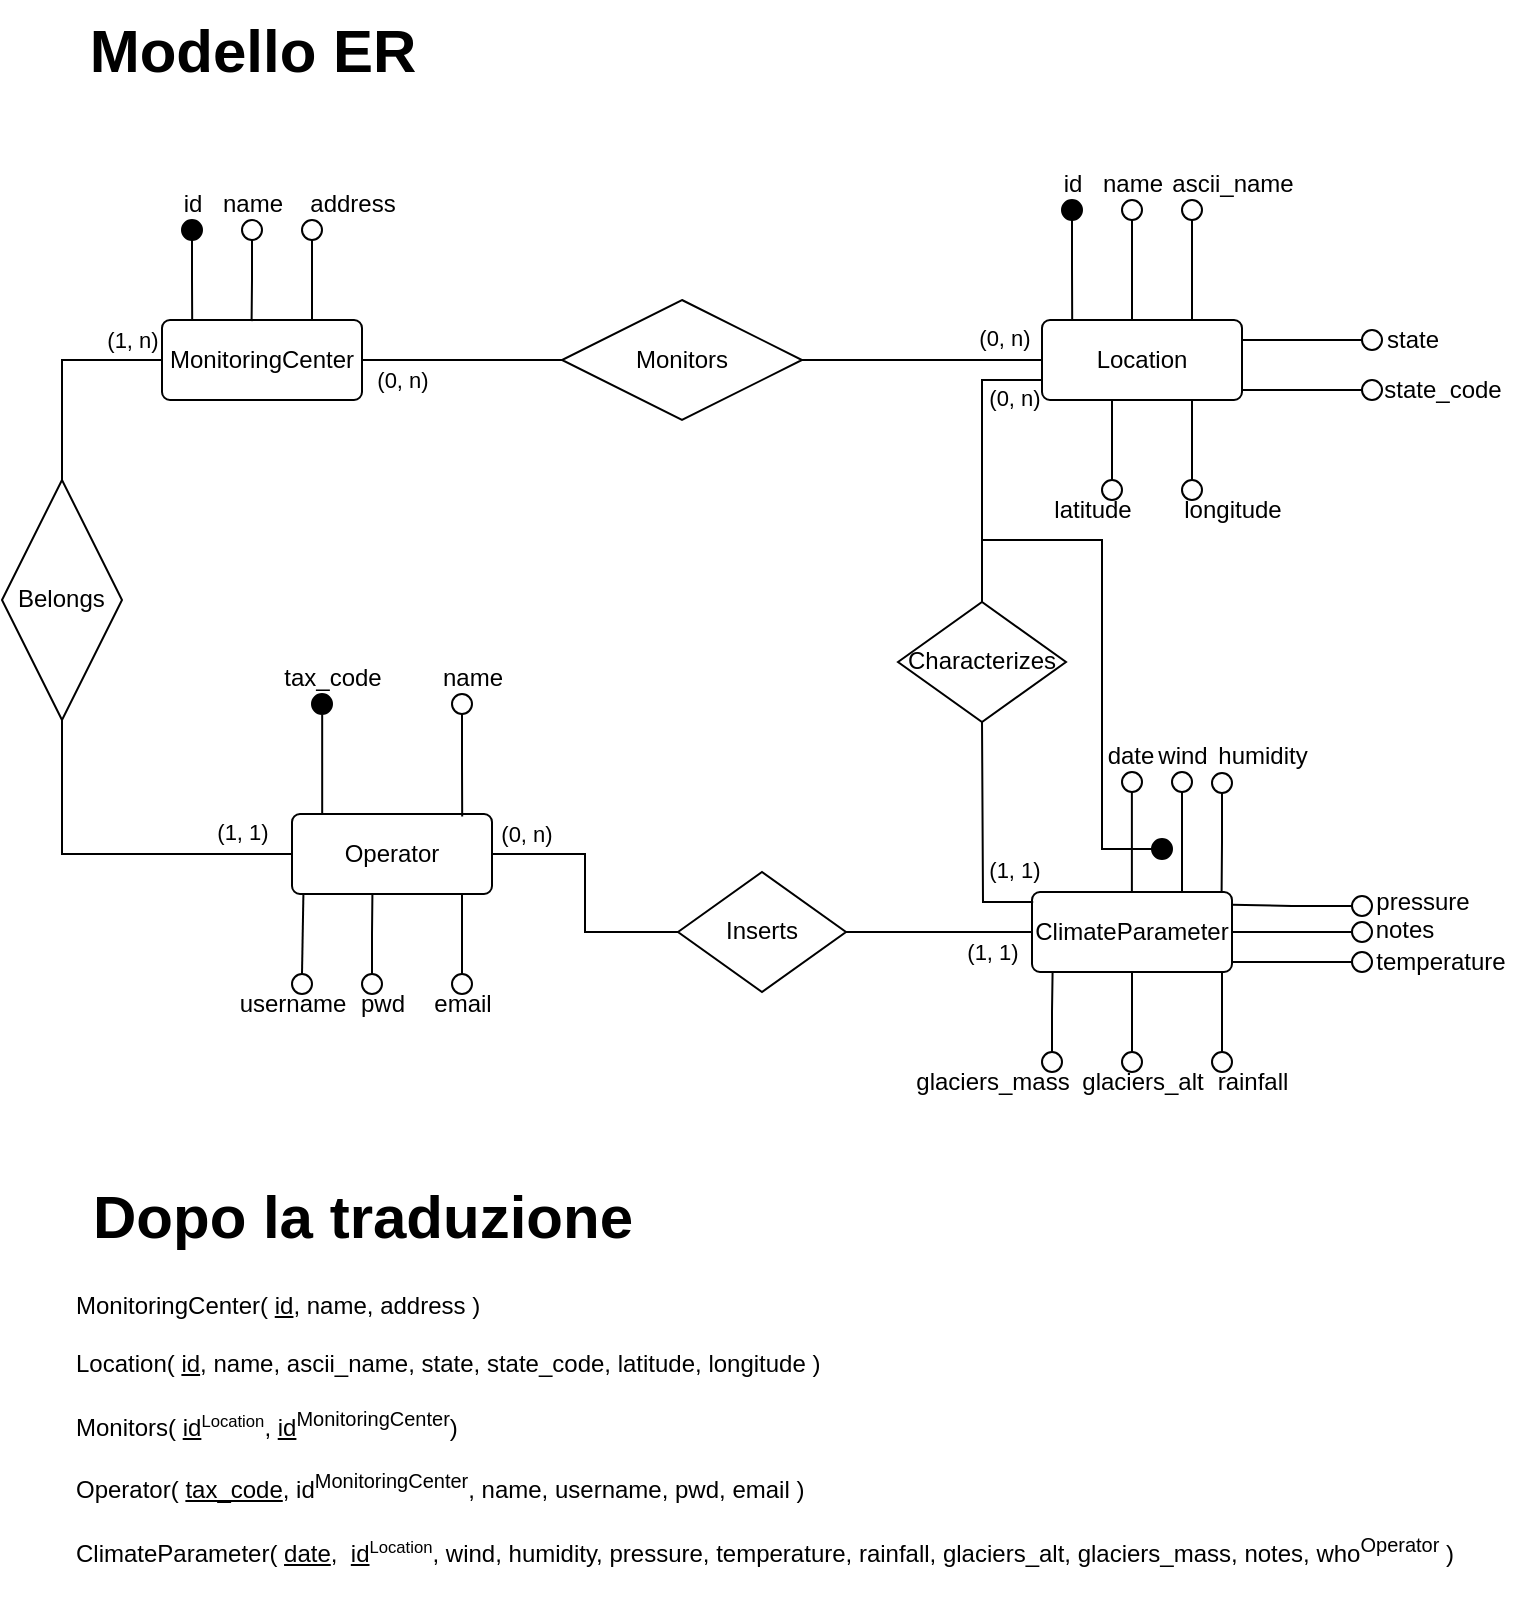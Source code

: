 <mxfile version="24.5.3" type="device">
  <diagram name="Page-1" id="M2ygDt6AlS9Z4o8hw8gd">
    <mxGraphModel dx="1195" dy="1832" grid="0" gridSize="10" guides="1" tooltips="1" connect="1" arrows="1" fold="1" page="1" pageScale="1" pageWidth="850" pageHeight="1100" math="0" shadow="0">
      <root>
        <mxCell id="0" />
        <mxCell id="1" parent="0" />
        <mxCell id="RUyaik-9SG_c_EtYYQ1B-3" value="MonitoringCenter" style="rounded=1;arcSize=10;whiteSpace=wrap;html=1;align=center;" parent="1" vertex="1">
          <mxGeometry x="100" y="110" width="100" height="40" as="geometry" />
        </mxCell>
        <mxCell id="RUyaik-9SG_c_EtYYQ1B-5" value="Monitors" style="shape=rhombus;perimeter=rhombusPerimeter;whiteSpace=wrap;html=1;align=center;" parent="1" vertex="1">
          <mxGeometry x="300" y="100" width="120" height="60" as="geometry" />
        </mxCell>
        <mxCell id="RUyaik-9SG_c_EtYYQ1B-7" style="edgeStyle=orthogonalEdgeStyle;rounded=0;orthogonalLoop=1;jettySize=auto;html=1;entryX=1;entryY=0.5;entryDx=0;entryDy=0;endArrow=none;endFill=0;" parent="1" source="RUyaik-9SG_c_EtYYQ1B-6" target="RUyaik-9SG_c_EtYYQ1B-5" edge="1">
          <mxGeometry relative="1" as="geometry" />
        </mxCell>
        <mxCell id="RUyaik-9SG_c_EtYYQ1B-188" style="edgeStyle=orthogonalEdgeStyle;rounded=0;orthogonalLoop=1;jettySize=auto;html=1;exitX=0;exitY=0.75;exitDx=0;exitDy=0;entryX=1;entryY=0.5;entryDx=0;entryDy=0;endArrow=none;endFill=0;" parent="1" source="RUyaik-9SG_c_EtYYQ1B-6" target="RUyaik-9SG_c_EtYYQ1B-187" edge="1">
          <mxGeometry relative="1" as="geometry">
            <Array as="points">
              <mxPoint x="510" y="140" />
            </Array>
          </mxGeometry>
        </mxCell>
        <mxCell id="RUyaik-9SG_c_EtYYQ1B-6" value="Location" style="rounded=1;arcSize=10;whiteSpace=wrap;html=1;align=center;" parent="1" vertex="1">
          <mxGeometry x="540" y="110" width="100" height="40" as="geometry" />
        </mxCell>
        <mxCell id="RUyaik-9SG_c_EtYYQ1B-8" style="edgeStyle=orthogonalEdgeStyle;rounded=0;orthogonalLoop=1;jettySize=auto;html=1;endArrow=none;endFill=0;" parent="1" source="RUyaik-9SG_c_EtYYQ1B-3" edge="1">
          <mxGeometry relative="1" as="geometry">
            <mxPoint x="300" y="130" as="targetPoint" />
          </mxGeometry>
        </mxCell>
        <mxCell id="RUyaik-9SG_c_EtYYQ1B-9" value="(0, n)" style="edgeLabel;html=1;align=center;verticalAlign=middle;resizable=0;points=[];" parent="RUyaik-9SG_c_EtYYQ1B-8" vertex="1" connectable="0">
          <mxGeometry x="-0.52" y="-3" relative="1" as="geometry">
            <mxPoint x="-4" y="7" as="offset" />
          </mxGeometry>
        </mxCell>
        <mxCell id="RUyaik-9SG_c_EtYYQ1B-10" value="(0, n)" style="edgeLabel;html=1;align=center;verticalAlign=middle;resizable=0;points=[];" parent="1" vertex="1" connectable="0">
          <mxGeometry x="514.998" y="140" as="geometry">
            <mxPoint x="6" y="-21" as="offset" />
          </mxGeometry>
        </mxCell>
        <mxCell id="RUyaik-9SG_c_EtYYQ1B-11" value="" style="ellipse;whiteSpace=wrap;html=1;aspect=fixed;fillColor=#000000;" parent="1" vertex="1">
          <mxGeometry x="110" y="60" width="10" height="10" as="geometry" />
        </mxCell>
        <mxCell id="RUyaik-9SG_c_EtYYQ1B-12" style="edgeStyle=orthogonalEdgeStyle;rounded=0;orthogonalLoop=1;jettySize=auto;html=1;exitX=0.5;exitY=1;exitDx=0;exitDy=0;entryX=0.151;entryY=0.014;entryDx=0;entryDy=0;entryPerimeter=0;endArrow=none;endFill=0;" parent="1" source="RUyaik-9SG_c_EtYYQ1B-11" target="RUyaik-9SG_c_EtYYQ1B-3" edge="1">
          <mxGeometry relative="1" as="geometry" />
        </mxCell>
        <mxCell id="RUyaik-9SG_c_EtYYQ1B-15" value="id" style="text;html=1;align=center;verticalAlign=middle;resizable=0;points=[];autosize=1;strokeColor=none;fillColor=none;" parent="1" vertex="1">
          <mxGeometry x="100" y="37" width="30" height="30" as="geometry" />
        </mxCell>
        <mxCell id="RUyaik-9SG_c_EtYYQ1B-17" value="" style="ellipse;whiteSpace=wrap;html=1;aspect=fixed;fillColor=#FFFFFF;strokeColor=default;" parent="1" vertex="1">
          <mxGeometry x="140" y="60" width="10" height="10" as="geometry" />
        </mxCell>
        <mxCell id="RUyaik-9SG_c_EtYYQ1B-18" style="edgeStyle=orthogonalEdgeStyle;rounded=0;orthogonalLoop=1;jettySize=auto;html=1;exitX=0.5;exitY=1;exitDx=0;exitDy=0;entryX=0.448;entryY=0.014;entryDx=0;entryDy=0;entryPerimeter=0;endArrow=none;endFill=0;" parent="1" source="RUyaik-9SG_c_EtYYQ1B-17" target="RUyaik-9SG_c_EtYYQ1B-3" edge="1">
          <mxGeometry relative="1" as="geometry" />
        </mxCell>
        <mxCell id="RUyaik-9SG_c_EtYYQ1B-19" value="name" style="text;html=1;align=center;verticalAlign=middle;resizable=0;points=[];autosize=1;strokeColor=none;fillColor=none;" parent="1" vertex="1">
          <mxGeometry x="120" y="37" width="50" height="30" as="geometry" />
        </mxCell>
        <mxCell id="RUyaik-9SG_c_EtYYQ1B-22" style="edgeStyle=orthogonalEdgeStyle;rounded=0;orthogonalLoop=1;jettySize=auto;html=1;exitX=0.5;exitY=1;exitDx=0;exitDy=0;entryX=0.75;entryY=0;entryDx=0;entryDy=0;endArrow=none;endFill=0;" parent="1" source="RUyaik-9SG_c_EtYYQ1B-21" target="RUyaik-9SG_c_EtYYQ1B-3" edge="1">
          <mxGeometry relative="1" as="geometry" />
        </mxCell>
        <mxCell id="RUyaik-9SG_c_EtYYQ1B-21" value="" style="ellipse;whiteSpace=wrap;html=1;aspect=fixed;fillColor=#FFFFFF;" parent="1" vertex="1">
          <mxGeometry x="170" y="60" width="10" height="10" as="geometry" />
        </mxCell>
        <mxCell id="RUyaik-9SG_c_EtYYQ1B-23" value="address" style="text;html=1;align=center;verticalAlign=middle;resizable=0;points=[];autosize=1;strokeColor=none;fillColor=none;" parent="1" vertex="1">
          <mxGeometry x="160" y="37" width="70" height="30" as="geometry" />
        </mxCell>
        <mxCell id="RUyaik-9SG_c_EtYYQ1B-24" value="" style="ellipse;whiteSpace=wrap;html=1;aspect=fixed;fillColor=#000000;" parent="1" vertex="1">
          <mxGeometry x="550" y="50" width="10" height="10" as="geometry" />
        </mxCell>
        <mxCell id="RUyaik-9SG_c_EtYYQ1B-25" value="id" style="text;html=1;align=center;verticalAlign=middle;resizable=0;points=[];autosize=1;strokeColor=none;fillColor=none;" parent="1" vertex="1">
          <mxGeometry x="540" y="27" width="30" height="30" as="geometry" />
        </mxCell>
        <mxCell id="RUyaik-9SG_c_EtYYQ1B-26" value="" style="ellipse;whiteSpace=wrap;html=1;aspect=fixed;fillColor=#FFFFFF;strokeColor=default;" parent="1" vertex="1">
          <mxGeometry x="580" y="50" width="10" height="10" as="geometry" />
        </mxCell>
        <mxCell id="RUyaik-9SG_c_EtYYQ1B-27" value="name" style="text;html=1;align=center;verticalAlign=middle;resizable=0;points=[];autosize=1;strokeColor=none;fillColor=none;" parent="1" vertex="1">
          <mxGeometry x="560" y="27" width="50" height="30" as="geometry" />
        </mxCell>
        <mxCell id="RUyaik-9SG_c_EtYYQ1B-32" style="edgeStyle=orthogonalEdgeStyle;rounded=0;orthogonalLoop=1;jettySize=auto;html=1;exitX=0.5;exitY=1;exitDx=0;exitDy=0;entryX=0.75;entryY=0;entryDx=0;entryDy=0;endArrow=none;endFill=0;" parent="1" source="RUyaik-9SG_c_EtYYQ1B-28" target="RUyaik-9SG_c_EtYYQ1B-6" edge="1">
          <mxGeometry relative="1" as="geometry" />
        </mxCell>
        <mxCell id="RUyaik-9SG_c_EtYYQ1B-28" value="" style="ellipse;whiteSpace=wrap;html=1;aspect=fixed;fillColor=#FFFFFF;" parent="1" vertex="1">
          <mxGeometry x="610" y="50" width="10" height="10" as="geometry" />
        </mxCell>
        <mxCell id="RUyaik-9SG_c_EtYYQ1B-29" value="ascii_name" style="text;html=1;align=center;verticalAlign=middle;resizable=0;points=[];autosize=1;strokeColor=none;fillColor=none;" parent="1" vertex="1">
          <mxGeometry x="595" y="27" width="80" height="30" as="geometry" />
        </mxCell>
        <mxCell id="RUyaik-9SG_c_EtYYQ1B-30" style="edgeStyle=orthogonalEdgeStyle;rounded=0;orthogonalLoop=1;jettySize=auto;html=1;entryX=0.151;entryY=0;entryDx=0;entryDy=0;entryPerimeter=0;endArrow=none;endFill=0;" parent="1" source="RUyaik-9SG_c_EtYYQ1B-25" target="RUyaik-9SG_c_EtYYQ1B-6" edge="1">
          <mxGeometry relative="1" as="geometry" />
        </mxCell>
        <mxCell id="RUyaik-9SG_c_EtYYQ1B-31" style="edgeStyle=orthogonalEdgeStyle;rounded=0;orthogonalLoop=1;jettySize=auto;html=1;endArrow=none;endFill=0;" parent="1" edge="1">
          <mxGeometry relative="1" as="geometry">
            <mxPoint x="585" y="60" as="sourcePoint" />
            <mxPoint x="585" y="110" as="targetPoint" />
          </mxGeometry>
        </mxCell>
        <mxCell id="RUyaik-9SG_c_EtYYQ1B-36" value="" style="ellipse;whiteSpace=wrap;html=1;aspect=fixed;fillColor=#FFFFFF;strokeColor=default;" parent="1" vertex="1">
          <mxGeometry x="700" y="115" width="10" height="10" as="geometry" />
        </mxCell>
        <mxCell id="RUyaik-9SG_c_EtYYQ1B-37" style="edgeStyle=orthogonalEdgeStyle;rounded=0;orthogonalLoop=1;jettySize=auto;html=1;endArrow=none;endFill=0;exitX=0;exitY=0.5;exitDx=0;exitDy=0;entryX=1;entryY=0.5;entryDx=0;entryDy=0;" parent="1" source="RUyaik-9SG_c_EtYYQ1B-36" edge="1">
          <mxGeometry relative="1" as="geometry">
            <mxPoint x="705" y="70" as="sourcePoint" />
            <mxPoint x="640" y="120" as="targetPoint" />
          </mxGeometry>
        </mxCell>
        <mxCell id="RUyaik-9SG_c_EtYYQ1B-39" value="state" style="text;html=1;align=center;verticalAlign=middle;resizable=0;points=[];autosize=1;strokeColor=none;fillColor=none;" parent="1" vertex="1">
          <mxGeometry x="700" y="105" width="50" height="30" as="geometry" />
        </mxCell>
        <mxCell id="RUyaik-9SG_c_EtYYQ1B-40" value="" style="ellipse;whiteSpace=wrap;html=1;aspect=fixed;fillColor=#FFFFFF;strokeColor=default;" parent="1" vertex="1">
          <mxGeometry x="700" y="140" width="10" height="10" as="geometry" />
        </mxCell>
        <mxCell id="RUyaik-9SG_c_EtYYQ1B-41" style="edgeStyle=orthogonalEdgeStyle;rounded=0;orthogonalLoop=1;jettySize=auto;html=1;endArrow=none;endFill=0;exitX=0;exitY=0.5;exitDx=0;exitDy=0;" parent="1" source="RUyaik-9SG_c_EtYYQ1B-40" edge="1">
          <mxGeometry relative="1" as="geometry">
            <mxPoint x="705" y="95" as="sourcePoint" />
            <mxPoint x="640" y="145" as="targetPoint" />
          </mxGeometry>
        </mxCell>
        <mxCell id="RUyaik-9SG_c_EtYYQ1B-44" value="state_code" style="text;html=1;align=center;verticalAlign=middle;resizable=0;points=[];autosize=1;strokeColor=none;fillColor=none;" parent="1" vertex="1">
          <mxGeometry x="700" y="130" width="80" height="30" as="geometry" />
        </mxCell>
        <mxCell id="RUyaik-9SG_c_EtYYQ1B-46" value="" style="ellipse;whiteSpace=wrap;html=1;aspect=fixed;fillColor=#FFFFFF;strokeColor=default;" parent="1" vertex="1">
          <mxGeometry x="570" y="190" width="10" height="10" as="geometry" />
        </mxCell>
        <mxCell id="RUyaik-9SG_c_EtYYQ1B-47" style="edgeStyle=orthogonalEdgeStyle;rounded=0;orthogonalLoop=1;jettySize=auto;html=1;entryX=0.35;entryY=1;entryDx=0;entryDy=0;entryPerimeter=0;endArrow=none;endFill=0;" parent="1" source="RUyaik-9SG_c_EtYYQ1B-46" target="RUyaik-9SG_c_EtYYQ1B-6" edge="1">
          <mxGeometry relative="1" as="geometry" />
        </mxCell>
        <mxCell id="RUyaik-9SG_c_EtYYQ1B-49" style="edgeStyle=orthogonalEdgeStyle;rounded=0;orthogonalLoop=1;jettySize=auto;html=1;entryX=0.75;entryY=1;entryDx=0;entryDy=0;endArrow=none;endFill=0;" parent="1" source="RUyaik-9SG_c_EtYYQ1B-48" target="RUyaik-9SG_c_EtYYQ1B-6" edge="1">
          <mxGeometry relative="1" as="geometry" />
        </mxCell>
        <mxCell id="RUyaik-9SG_c_EtYYQ1B-48" value="" style="ellipse;whiteSpace=wrap;html=1;aspect=fixed;fillColor=#FFFFFF;strokeColor=default;" parent="1" vertex="1">
          <mxGeometry x="610" y="190" width="10" height="10" as="geometry" />
        </mxCell>
        <mxCell id="RUyaik-9SG_c_EtYYQ1B-50" value="latitude" style="text;html=1;align=center;verticalAlign=middle;resizable=0;points=[];autosize=1;strokeColor=none;fillColor=none;" parent="1" vertex="1">
          <mxGeometry x="535" y="190" width="60" height="30" as="geometry" />
        </mxCell>
        <mxCell id="RUyaik-9SG_c_EtYYQ1B-51" value="longitude" style="text;html=1;align=center;verticalAlign=middle;resizable=0;points=[];autosize=1;strokeColor=none;fillColor=none;" parent="1" vertex="1">
          <mxGeometry x="600" y="190" width="70" height="30" as="geometry" />
        </mxCell>
        <mxCell id="RUyaik-9SG_c_EtYYQ1B-140" style="edgeStyle=orthogonalEdgeStyle;rounded=0;orthogonalLoop=1;jettySize=auto;html=1;exitX=0;exitY=0.5;exitDx=0;exitDy=0;entryX=0;entryY=0.5;entryDx=0;entryDy=0;endArrow=none;endFill=0;" parent="1" source="RUyaik-9SG_c_EtYYQ1B-115" target="RUyaik-9SG_c_EtYYQ1B-139" edge="1">
          <mxGeometry relative="1" as="geometry" />
        </mxCell>
        <mxCell id="RUyaik-9SG_c_EtYYQ1B-202" value="(1, 1)" style="edgeLabel;html=1;align=center;verticalAlign=middle;resizable=0;points=[];" parent="RUyaik-9SG_c_EtYYQ1B-140" vertex="1" connectable="0">
          <mxGeometry x="-0.684" y="-2" relative="1" as="geometry">
            <mxPoint x="4" y="-9" as="offset" />
          </mxGeometry>
        </mxCell>
        <mxCell id="RUyaik-9SG_c_EtYYQ1B-115" value="Operator" style="rounded=1;arcSize=10;whiteSpace=wrap;html=1;align=center;" parent="1" vertex="1">
          <mxGeometry x="165" y="357" width="100" height="40" as="geometry" />
        </mxCell>
        <mxCell id="RUyaik-9SG_c_EtYYQ1B-117" value="" style="ellipse;whiteSpace=wrap;html=1;aspect=fixed;fillColor=#000000;" parent="1" vertex="1">
          <mxGeometry x="175" y="297" width="10" height="10" as="geometry" />
        </mxCell>
        <mxCell id="RUyaik-9SG_c_EtYYQ1B-119" value="" style="ellipse;whiteSpace=wrap;html=1;aspect=fixed;fillColor=#FFFFFF;strokeColor=default;" parent="1" vertex="1">
          <mxGeometry x="245" y="297" width="10" height="10" as="geometry" />
        </mxCell>
        <mxCell id="RUyaik-9SG_c_EtYYQ1B-120" value="name" style="text;html=1;align=center;verticalAlign=middle;resizable=0;points=[];autosize=1;strokeColor=none;fillColor=none;" parent="1" vertex="1">
          <mxGeometry x="230" y="274" width="50" height="30" as="geometry" />
        </mxCell>
        <mxCell id="RUyaik-9SG_c_EtYYQ1B-123" value="tax_code" style="text;html=1;align=center;verticalAlign=middle;resizable=0;points=[];autosize=1;strokeColor=none;fillColor=none;" parent="1" vertex="1">
          <mxGeometry x="150" y="274" width="70" height="30" as="geometry" />
        </mxCell>
        <mxCell id="RUyaik-9SG_c_EtYYQ1B-124" style="edgeStyle=orthogonalEdgeStyle;rounded=0;orthogonalLoop=1;jettySize=auto;html=1;entryX=0.151;entryY=0;entryDx=0;entryDy=0;entryPerimeter=0;endArrow=none;endFill=0;exitX=0.509;exitY=1.037;exitDx=0;exitDy=0;exitPerimeter=0;" parent="1" source="RUyaik-9SG_c_EtYYQ1B-117" target="RUyaik-9SG_c_EtYYQ1B-115" edge="1">
          <mxGeometry relative="1" as="geometry">
            <mxPoint x="180" y="314" as="sourcePoint" />
          </mxGeometry>
        </mxCell>
        <mxCell id="RUyaik-9SG_c_EtYYQ1B-125" style="edgeStyle=orthogonalEdgeStyle;rounded=0;orthogonalLoop=1;jettySize=auto;html=1;endArrow=none;endFill=0;exitX=0.5;exitY=1;exitDx=0;exitDy=0;entryX=0.851;entryY=0.031;entryDx=0;entryDy=0;entryPerimeter=0;" parent="1" source="RUyaik-9SG_c_EtYYQ1B-119" target="RUyaik-9SG_c_EtYYQ1B-115" edge="1">
          <mxGeometry relative="1" as="geometry">
            <mxPoint x="210" y="307" as="sourcePoint" />
            <mxPoint x="210" y="357" as="targetPoint" />
            <Array as="points" />
          </mxGeometry>
        </mxCell>
        <mxCell id="RUyaik-9SG_c_EtYYQ1B-126" value="" style="ellipse;whiteSpace=wrap;html=1;aspect=fixed;fillColor=#FFFFFF;strokeColor=default;" parent="1" vertex="1">
          <mxGeometry x="245" y="437" width="10" height="10" as="geometry" />
        </mxCell>
        <mxCell id="RUyaik-9SG_c_EtYYQ1B-127" style="edgeStyle=orthogonalEdgeStyle;rounded=0;orthogonalLoop=1;jettySize=auto;html=1;endArrow=none;endFill=0;exitX=0.5;exitY=0;exitDx=0;exitDy=0;entryX=0.85;entryY=0.999;entryDx=0;entryDy=0;entryPerimeter=0;" parent="1" source="RUyaik-9SG_c_EtYYQ1B-126" target="RUyaik-9SG_c_EtYYQ1B-115" edge="1">
          <mxGeometry relative="1" as="geometry">
            <mxPoint x="330" y="317" as="sourcePoint" />
            <mxPoint x="265" y="367" as="targetPoint" />
          </mxGeometry>
        </mxCell>
        <mxCell id="RUyaik-9SG_c_EtYYQ1B-128" value="email" style="text;html=1;align=center;verticalAlign=middle;resizable=0;points=[];autosize=1;strokeColor=none;fillColor=none;" parent="1" vertex="1">
          <mxGeometry x="225" y="437" width="50" height="30" as="geometry" />
        </mxCell>
        <mxCell id="RUyaik-9SG_c_EtYYQ1B-129" value="" style="ellipse;whiteSpace=wrap;html=1;aspect=fixed;fillColor=#FFFFFF;strokeColor=default;" parent="1" vertex="1">
          <mxGeometry x="165" y="437" width="10" height="10" as="geometry" />
        </mxCell>
        <mxCell id="RUyaik-9SG_c_EtYYQ1B-130" style="edgeStyle=orthogonalEdgeStyle;rounded=0;orthogonalLoop=1;jettySize=auto;html=1;endArrow=none;endFill=0;exitX=0.5;exitY=0;exitDx=0;exitDy=0;entryX=0.057;entryY=1.004;entryDx=0;entryDy=0;entryPerimeter=0;" parent="1" source="RUyaik-9SG_c_EtYYQ1B-129" target="RUyaik-9SG_c_EtYYQ1B-115" edge="1">
          <mxGeometry relative="1" as="geometry">
            <mxPoint x="190" y="440" as="sourcePoint" />
            <mxPoint x="265" y="392" as="targetPoint" />
            <Array as="points">
              <mxPoint x="170" y="437" />
              <mxPoint x="170" y="397" />
            </Array>
          </mxGeometry>
        </mxCell>
        <mxCell id="RUyaik-9SG_c_EtYYQ1B-131" value="username" style="text;html=1;align=center;verticalAlign=middle;resizable=0;points=[];autosize=1;strokeColor=none;fillColor=none;" parent="1" vertex="1">
          <mxGeometry x="125" y="437" width="80" height="30" as="geometry" />
        </mxCell>
        <mxCell id="RUyaik-9SG_c_EtYYQ1B-134" style="edgeStyle=orthogonalEdgeStyle;rounded=0;orthogonalLoop=1;jettySize=auto;html=1;entryX=0.402;entryY=1.009;entryDx=0;entryDy=0;endArrow=none;endFill=0;entryPerimeter=0;" parent="1" source="RUyaik-9SG_c_EtYYQ1B-135" target="RUyaik-9SG_c_EtYYQ1B-115" edge="1">
          <mxGeometry relative="1" as="geometry" />
        </mxCell>
        <mxCell id="RUyaik-9SG_c_EtYYQ1B-135" value="" style="ellipse;whiteSpace=wrap;html=1;aspect=fixed;fillColor=#FFFFFF;strokeColor=default;" parent="1" vertex="1">
          <mxGeometry x="200" y="437" width="10" height="10" as="geometry" />
        </mxCell>
        <mxCell id="RUyaik-9SG_c_EtYYQ1B-137" value="pwd" style="text;html=1;align=center;verticalAlign=middle;resizable=0;points=[];autosize=1;strokeColor=none;fillColor=none;" parent="1" vertex="1">
          <mxGeometry x="185" y="437" width="50" height="30" as="geometry" />
        </mxCell>
        <mxCell id="RUyaik-9SG_c_EtYYQ1B-141" style="edgeStyle=orthogonalEdgeStyle;rounded=0;orthogonalLoop=1;jettySize=auto;html=1;exitX=1;exitY=0.5;exitDx=0;exitDy=0;entryX=0;entryY=0.5;entryDx=0;entryDy=0;endArrow=none;endFill=0;" parent="1" source="RUyaik-9SG_c_EtYYQ1B-139" target="RUyaik-9SG_c_EtYYQ1B-3" edge="1">
          <mxGeometry relative="1" as="geometry">
            <mxPoint x="90" y="130" as="targetPoint" />
          </mxGeometry>
        </mxCell>
        <mxCell id="RUyaik-9SG_c_EtYYQ1B-203" value="(1, n)" style="edgeLabel;html=1;align=center;verticalAlign=middle;resizable=0;points=[];" parent="RUyaik-9SG_c_EtYYQ1B-141" vertex="1" connectable="0">
          <mxGeometry x="0.723" relative="1" as="geometry">
            <mxPoint y="-10" as="offset" />
          </mxGeometry>
        </mxCell>
        <mxCell id="RUyaik-9SG_c_EtYYQ1B-139" value="Belongs" style="shape=rhombus;perimeter=rhombusPerimeter;whiteSpace=wrap;html=1;align=center;rotation=-90;textDirection=vertical-rl;" parent="1" vertex="1">
          <mxGeometry x="-10" y="220" width="120" height="60" as="geometry" />
        </mxCell>
        <mxCell id="RUyaik-9SG_c_EtYYQ1B-148" value="&lt;b&gt;&lt;font style=&quot;font-size: 30px;&quot;&gt;Modello ER&lt;/font&gt;&lt;/b&gt;" style="text;html=1;align=center;verticalAlign=middle;resizable=0;points=[];autosize=1;strokeColor=none;fillColor=none;" parent="1" vertex="1">
          <mxGeometry x="50" y="-50" width="190" height="50" as="geometry" />
        </mxCell>
        <mxCell id="RUyaik-9SG_c_EtYYQ1B-150" value="ClimateParameter" style="rounded=1;arcSize=10;whiteSpace=wrap;html=1;align=center;" parent="1" vertex="1">
          <mxGeometry x="535" y="396" width="100" height="40" as="geometry" />
        </mxCell>
        <mxCell id="RUyaik-9SG_c_EtYYQ1B-154" value="" style="ellipse;whiteSpace=wrap;html=1;aspect=fixed;fillColor=#FFFFFF;strokeColor=default;" parent="1" vertex="1">
          <mxGeometry x="580" y="336" width="10" height="10" as="geometry" />
        </mxCell>
        <mxCell id="RUyaik-9SG_c_EtYYQ1B-155" value="date" style="text;html=1;align=center;verticalAlign=middle;resizable=0;points=[];autosize=1;strokeColor=none;fillColor=none;" parent="1" vertex="1">
          <mxGeometry x="559" y="313" width="50" height="30" as="geometry" />
        </mxCell>
        <mxCell id="RUyaik-9SG_c_EtYYQ1B-156" style="edgeStyle=orthogonalEdgeStyle;rounded=0;orthogonalLoop=1;jettySize=auto;html=1;exitX=0.5;exitY=1;exitDx=0;exitDy=0;entryX=0.75;entryY=0;entryDx=0;entryDy=0;endArrow=none;endFill=0;" parent="1" source="RUyaik-9SG_c_EtYYQ1B-157" target="RUyaik-9SG_c_EtYYQ1B-150" edge="1">
          <mxGeometry relative="1" as="geometry" />
        </mxCell>
        <mxCell id="RUyaik-9SG_c_EtYYQ1B-157" value="" style="ellipse;whiteSpace=wrap;html=1;aspect=fixed;fillColor=#FFFFFF;" parent="1" vertex="1">
          <mxGeometry x="605" y="336" width="10" height="10" as="geometry" />
        </mxCell>
        <mxCell id="RUyaik-9SG_c_EtYYQ1B-158" value="wind" style="text;html=1;align=center;verticalAlign=middle;resizable=0;points=[];autosize=1;strokeColor=none;fillColor=none;" parent="1" vertex="1">
          <mxGeometry x="585" y="313" width="50" height="30" as="geometry" />
        </mxCell>
        <mxCell id="RUyaik-9SG_c_EtYYQ1B-160" style="edgeStyle=orthogonalEdgeStyle;rounded=0;orthogonalLoop=1;jettySize=auto;html=1;endArrow=none;endFill=0;" parent="1" edge="1">
          <mxGeometry relative="1" as="geometry">
            <mxPoint x="584.94" y="346" as="sourcePoint" />
            <mxPoint x="584.94" y="396" as="targetPoint" />
          </mxGeometry>
        </mxCell>
        <mxCell id="RUyaik-9SG_c_EtYYQ1B-161" value="" style="ellipse;whiteSpace=wrap;html=1;aspect=fixed;fillColor=#FFFFFF;strokeColor=default;" parent="1" vertex="1">
          <mxGeometry x="695" y="398" width="10" height="10" as="geometry" />
        </mxCell>
        <mxCell id="RUyaik-9SG_c_EtYYQ1B-162" style="edgeStyle=orthogonalEdgeStyle;rounded=0;orthogonalLoop=1;jettySize=auto;html=1;endArrow=none;endFill=0;exitX=0;exitY=0.5;exitDx=0;exitDy=0;entryX=1.001;entryY=0.16;entryDx=0;entryDy=0;entryPerimeter=0;" parent="1" source="RUyaik-9SG_c_EtYYQ1B-161" target="RUyaik-9SG_c_EtYYQ1B-150" edge="1">
          <mxGeometry relative="1" as="geometry">
            <mxPoint x="700" y="356" as="sourcePoint" />
            <mxPoint x="635" y="406" as="targetPoint" />
          </mxGeometry>
        </mxCell>
        <mxCell id="RUyaik-9SG_c_EtYYQ1B-163" value="pressure" style="text;html=1;align=center;verticalAlign=middle;resizable=0;points=[];autosize=1;strokeColor=none;fillColor=none;" parent="1" vertex="1">
          <mxGeometry x="695" y="386" width="70" height="30" as="geometry" />
        </mxCell>
        <mxCell id="RUyaik-9SG_c_EtYYQ1B-164" value="" style="ellipse;whiteSpace=wrap;html=1;aspect=fixed;fillColor=#FFFFFF;strokeColor=default;" parent="1" vertex="1">
          <mxGeometry x="695" y="426" width="10" height="10" as="geometry" />
        </mxCell>
        <mxCell id="RUyaik-9SG_c_EtYYQ1B-165" style="edgeStyle=orthogonalEdgeStyle;rounded=0;orthogonalLoop=1;jettySize=auto;html=1;endArrow=none;endFill=0;exitX=0;exitY=0.5;exitDx=0;exitDy=0;" parent="1" source="RUyaik-9SG_c_EtYYQ1B-164" edge="1">
          <mxGeometry relative="1" as="geometry">
            <mxPoint x="700" y="381" as="sourcePoint" />
            <mxPoint x="635" y="431" as="targetPoint" />
          </mxGeometry>
        </mxCell>
        <mxCell id="RUyaik-9SG_c_EtYYQ1B-166" value="temperature" style="text;html=1;align=center;verticalAlign=middle;resizable=0;points=[];autosize=1;strokeColor=none;fillColor=none;" parent="1" vertex="1">
          <mxGeometry x="694" y="416" width="90" height="30" as="geometry" />
        </mxCell>
        <mxCell id="RUyaik-9SG_c_EtYYQ1B-167" value="" style="ellipse;whiteSpace=wrap;html=1;aspect=fixed;fillColor=#FFFFFF;strokeColor=default;" parent="1" vertex="1">
          <mxGeometry x="580" y="476" width="10" height="10" as="geometry" />
        </mxCell>
        <mxCell id="RUyaik-9SG_c_EtYYQ1B-168" style="edgeStyle=orthogonalEdgeStyle;rounded=0;orthogonalLoop=1;jettySize=auto;html=1;entryX=0.5;entryY=1;entryDx=0;entryDy=0;endArrow=none;endFill=0;" parent="1" source="RUyaik-9SG_c_EtYYQ1B-167" target="RUyaik-9SG_c_EtYYQ1B-150" edge="1">
          <mxGeometry relative="1" as="geometry" />
        </mxCell>
        <mxCell id="RUyaik-9SG_c_EtYYQ1B-169" style="edgeStyle=orthogonalEdgeStyle;rounded=0;orthogonalLoop=1;jettySize=auto;html=1;entryX=0.95;entryY=1.009;entryDx=0;entryDy=0;endArrow=none;endFill=0;entryPerimeter=0;" parent="1" source="RUyaik-9SG_c_EtYYQ1B-170" target="RUyaik-9SG_c_EtYYQ1B-150" edge="1">
          <mxGeometry relative="1" as="geometry" />
        </mxCell>
        <mxCell id="RUyaik-9SG_c_EtYYQ1B-170" value="" style="ellipse;whiteSpace=wrap;html=1;aspect=fixed;fillColor=#FFFFFF;strokeColor=default;" parent="1" vertex="1">
          <mxGeometry x="625" y="476" width="10" height="10" as="geometry" />
        </mxCell>
        <mxCell id="RUyaik-9SG_c_EtYYQ1B-171" value="glaciers_alt" style="text;html=1;align=center;verticalAlign=middle;resizable=0;points=[];autosize=1;strokeColor=none;fillColor=none;" parent="1" vertex="1">
          <mxGeometry x="550" y="476" width="80" height="30" as="geometry" />
        </mxCell>
        <mxCell id="RUyaik-9SG_c_EtYYQ1B-172" value="rainfall" style="text;html=1;align=center;verticalAlign=middle;resizable=0;points=[];autosize=1;strokeColor=none;fillColor=none;" parent="1" vertex="1">
          <mxGeometry x="615" y="476" width="60" height="30" as="geometry" />
        </mxCell>
        <mxCell id="RUyaik-9SG_c_EtYYQ1B-189" style="edgeStyle=orthogonalEdgeStyle;rounded=0;orthogonalLoop=1;jettySize=auto;html=1;exitX=0.006;exitY=0.126;exitDx=0;exitDy=0;endArrow=none;endFill=0;exitPerimeter=0;" parent="1" source="RUyaik-9SG_c_EtYYQ1B-150" edge="1">
          <mxGeometry relative="1" as="geometry">
            <mxPoint x="510" y="310" as="targetPoint" />
          </mxGeometry>
        </mxCell>
        <mxCell id="RUyaik-9SG_c_EtYYQ1B-173" value="" style="ellipse;whiteSpace=wrap;html=1;aspect=fixed;fillColor=#000000;" parent="1" vertex="1">
          <mxGeometry x="595" y="369.5" width="10" height="10" as="geometry" />
        </mxCell>
        <mxCell id="RUyaik-9SG_c_EtYYQ1B-175" value="" style="ellipse;whiteSpace=wrap;html=1;aspect=fixed;fillColor=#FFFFFF;strokeColor=default;" parent="1" vertex="1">
          <mxGeometry x="625" y="336.5" width="10" height="10" as="geometry" />
        </mxCell>
        <mxCell id="RUyaik-9SG_c_EtYYQ1B-176" style="edgeStyle=orthogonalEdgeStyle;rounded=0;orthogonalLoop=1;jettySize=auto;html=1;entryX=0.948;entryY=0.008;entryDx=0;entryDy=0;entryPerimeter=0;endArrow=none;endFill=0;" parent="1" source="RUyaik-9SG_c_EtYYQ1B-175" target="RUyaik-9SG_c_EtYYQ1B-150" edge="1">
          <mxGeometry relative="1" as="geometry" />
        </mxCell>
        <mxCell id="RUyaik-9SG_c_EtYYQ1B-177" value="humidity" style="text;html=1;align=center;verticalAlign=middle;resizable=0;points=[];autosize=1;strokeColor=none;fillColor=none;" parent="1" vertex="1">
          <mxGeometry x="615" y="313" width="70" height="30" as="geometry" />
        </mxCell>
        <mxCell id="RUyaik-9SG_c_EtYYQ1B-180" style="edgeStyle=orthogonalEdgeStyle;rounded=0;orthogonalLoop=1;jettySize=auto;html=1;entryX=0.103;entryY=0.989;entryDx=0;entryDy=0;entryPerimeter=0;endArrow=none;endFill=0;" parent="1" source="RUyaik-9SG_c_EtYYQ1B-178" target="RUyaik-9SG_c_EtYYQ1B-150" edge="1">
          <mxGeometry relative="1" as="geometry">
            <mxPoint x="600.0" y="441.5" as="targetPoint" />
          </mxGeometry>
        </mxCell>
        <mxCell id="RUyaik-9SG_c_EtYYQ1B-178" value="" style="ellipse;whiteSpace=wrap;html=1;aspect=fixed;fillColor=#FFFFFF;strokeColor=default;" parent="1" vertex="1">
          <mxGeometry x="540" y="476" width="10" height="10" as="geometry" />
        </mxCell>
        <mxCell id="RUyaik-9SG_c_EtYYQ1B-196" style="edgeStyle=orthogonalEdgeStyle;rounded=0;orthogonalLoop=1;jettySize=auto;html=1;entryX=1;entryY=0.5;entryDx=0;entryDy=0;endArrow=none;endFill=0;" parent="1" source="RUyaik-9SG_c_EtYYQ1B-179" target="RUyaik-9SG_c_EtYYQ1B-150" edge="1">
          <mxGeometry relative="1" as="geometry" />
        </mxCell>
        <mxCell id="RUyaik-9SG_c_EtYYQ1B-179" value="" style="ellipse;whiteSpace=wrap;html=1;aspect=fixed;fillColor=#FFFFFF;strokeColor=default;" parent="1" vertex="1">
          <mxGeometry x="695" y="411" width="10" height="10" as="geometry" />
        </mxCell>
        <mxCell id="RUyaik-9SG_c_EtYYQ1B-181" value="glaciers_mass" style="text;html=1;align=center;verticalAlign=middle;resizable=0;points=[];autosize=1;strokeColor=none;fillColor=none;" parent="1" vertex="1">
          <mxGeometry x="465" y="476" width="100" height="30" as="geometry" />
        </mxCell>
        <mxCell id="RUyaik-9SG_c_EtYYQ1B-183" value="notes" style="text;html=1;align=center;verticalAlign=middle;resizable=0;points=[];autosize=1;strokeColor=none;fillColor=none;" parent="1" vertex="1">
          <mxGeometry x="696" y="400" width="50" height="30" as="geometry" />
        </mxCell>
        <mxCell id="RUyaik-9SG_c_EtYYQ1B-187" value="Characterizes" style="shape=rhombus;perimeter=rhombusPerimeter;whiteSpace=wrap;html=1;align=center;rotation=-90;textDirection=vertical-rl;" parent="1" vertex="1">
          <mxGeometry x="480" y="239" width="60" height="84" as="geometry" />
        </mxCell>
        <mxCell id="RUyaik-9SG_c_EtYYQ1B-191" value="" style="edgeStyle=elbowEdgeStyle;elbow=horizontal;endArrow=none;html=1;curved=0;rounded=0;endSize=8;startSize=8;entryX=0;entryY=0.5;entryDx=0;entryDy=0;endFill=0;" parent="1" target="RUyaik-9SG_c_EtYYQ1B-173" edge="1">
          <mxGeometry width="50" height="50" relative="1" as="geometry">
            <mxPoint x="510" y="220" as="sourcePoint" />
            <mxPoint x="620" y="240" as="targetPoint" />
            <Array as="points">
              <mxPoint x="570" y="300" />
            </Array>
          </mxGeometry>
        </mxCell>
        <mxCell id="RUyaik-9SG_c_EtYYQ1B-193" value="(0, n)" style="edgeLabel;html=1;align=center;verticalAlign=middle;resizable=0;points=[];" parent="1" vertex="1" connectable="0">
          <mxGeometry x="519.998" y="170" as="geometry">
            <mxPoint x="6" y="-21" as="offset" />
          </mxGeometry>
        </mxCell>
        <mxCell id="RUyaik-9SG_c_EtYYQ1B-194" value="(1, 1)" style="edgeLabel;html=1;align=center;verticalAlign=middle;resizable=0;points=[];" parent="1" vertex="1" connectable="0">
          <mxGeometry x="519.998" y="406" as="geometry">
            <mxPoint x="6" y="-21" as="offset" />
          </mxGeometry>
        </mxCell>
        <mxCell id="RUyaik-9SG_c_EtYYQ1B-199" style="edgeStyle=orthogonalEdgeStyle;rounded=0;orthogonalLoop=1;jettySize=auto;html=1;endArrow=none;endFill=0;" parent="1" source="RUyaik-9SG_c_EtYYQ1B-197" target="RUyaik-9SG_c_EtYYQ1B-150" edge="1">
          <mxGeometry relative="1" as="geometry" />
        </mxCell>
        <mxCell id="RUyaik-9SG_c_EtYYQ1B-206" value="(1, 1)" style="edgeLabel;html=1;align=center;verticalAlign=middle;resizable=0;points=[];" parent="RUyaik-9SG_c_EtYYQ1B-199" vertex="1" connectable="0">
          <mxGeometry x="0.76" y="2" relative="1" as="geometry">
            <mxPoint x="-9" y="12" as="offset" />
          </mxGeometry>
        </mxCell>
        <mxCell id="RUyaik-9SG_c_EtYYQ1B-200" style="edgeStyle=orthogonalEdgeStyle;rounded=0;orthogonalLoop=1;jettySize=auto;html=1;exitX=0.5;exitY=0;exitDx=0;exitDy=0;entryX=1;entryY=0.5;entryDx=0;entryDy=0;endArrow=none;endFill=0;" parent="1" source="RUyaik-9SG_c_EtYYQ1B-197" target="RUyaik-9SG_c_EtYYQ1B-115" edge="1">
          <mxGeometry relative="1" as="geometry" />
        </mxCell>
        <mxCell id="RUyaik-9SG_c_EtYYQ1B-201" value="(0, n)" style="edgeLabel;html=1;align=center;verticalAlign=middle;resizable=0;points=[];" parent="RUyaik-9SG_c_EtYYQ1B-200" vertex="1" connectable="0">
          <mxGeometry x="0.796" relative="1" as="geometry">
            <mxPoint x="3" y="-10" as="offset" />
          </mxGeometry>
        </mxCell>
        <mxCell id="RUyaik-9SG_c_EtYYQ1B-197" value="Inserts" style="shape=rhombus;perimeter=rhombusPerimeter;whiteSpace=wrap;html=1;align=center;rotation=-90;textDirection=vertical-rl;" parent="1" vertex="1">
          <mxGeometry x="370" y="374" width="60" height="84" as="geometry" />
        </mxCell>
        <mxCell id="RUyaik-9SG_c_EtYYQ1B-210" value="&lt;b&gt;&lt;font style=&quot;font-size: 30px;&quot;&gt;Dopo la traduzione&lt;/font&gt;&lt;/b&gt;" style="text;html=1;align=center;verticalAlign=middle;resizable=0;points=[];autosize=1;strokeColor=none;fillColor=none;" parent="1" vertex="1">
          <mxGeometry x="55" y="533" width="290" height="50" as="geometry" />
        </mxCell>
        <mxCell id="RUyaik-9SG_c_EtYYQ1B-211" value="MonitoringCenter( &lt;u&gt;id&lt;/u&gt;, name, address )&lt;div&gt;&lt;br&gt;&lt;div&gt;Location( &lt;u&gt;id&lt;/u&gt;, name, ascii_name, state, state_code, latitude, longitude )&lt;/div&gt;&lt;div&gt;&lt;br&gt;&lt;/div&gt;&lt;div&gt;Monitors( &lt;u&gt;id&lt;/u&gt;&lt;span style=&quot;font-size: 10px;&quot;&gt;&lt;sup&gt;Location&lt;/sup&gt;&lt;/span&gt;, &lt;u&gt;id&lt;/u&gt;&lt;sup&gt;MonitoringCenter&lt;/sup&gt;)&lt;/div&gt;&lt;div&gt;&lt;br&gt;&lt;/div&gt;&lt;div&gt;&lt;span style=&quot;background-color: initial;&quot;&gt;Operator( &lt;/span&gt;&lt;u style=&quot;background-color: initial;&quot;&gt;tax_code&lt;/u&gt;&lt;span style=&quot;background-color: initial;&quot;&gt;, id&lt;sup&gt;MonitoringCenter&lt;/sup&gt;, name, username, pwd, email )&lt;/span&gt;&lt;br&gt;&lt;/div&gt;&lt;div&gt;&lt;br&gt;&lt;/div&gt;&lt;div&gt;&lt;div&gt;ClimateParameter(&amp;nbsp;&lt;u&gt;date&lt;/u&gt;,&amp;nbsp;&lt;span style=&quot;background-color: initial;&quot;&gt;&amp;nbsp;&lt;/span&gt;&lt;u style=&quot;background-color: initial;&quot;&gt;id&lt;/u&gt;&lt;span style=&quot;background-color: initial; font-size: 10px;&quot;&gt;&lt;sup&gt;Location&lt;/sup&gt;&lt;/span&gt;&lt;span style=&quot;background-color: initial;&quot;&gt;, wind, humidity, pressure, temperature, rainfall, glaciers_alt, glaciers_mass, notes, who&lt;sup&gt;Operator&lt;/sup&gt;&amp;nbsp;)&lt;/span&gt;&lt;/div&gt;&lt;/div&gt;&lt;div&gt;&lt;span style=&quot;background-color: initial;&quot;&gt;&lt;br&gt;&lt;/span&gt;&lt;/div&gt;&lt;/div&gt;" style="text;html=1;align=left;verticalAlign=middle;resizable=0;points=[];autosize=1;strokeColor=none;fillColor=none;" parent="1" vertex="1">
          <mxGeometry x="55" y="589" width="707" height="165" as="geometry" />
        </mxCell>
      </root>
    </mxGraphModel>
  </diagram>
</mxfile>
